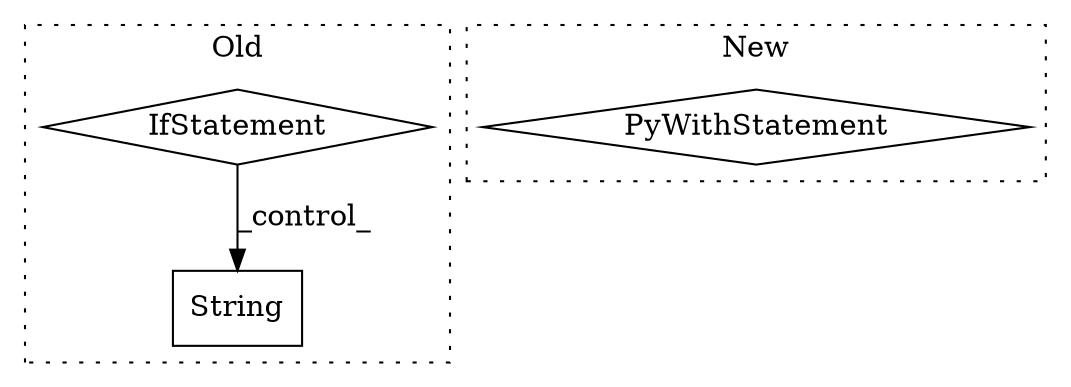 digraph G {
subgraph cluster0 {
1 [label="String" a="32" s="1756,1764" l="7,1" shape="box"];
3 [label="IfStatement" a="25" s="1823" l="20" shape="diamond"];
label = "Old";
style="dotted";
}
subgraph cluster1 {
2 [label="PyWithStatement" a="104" s="631,692" l="10,2" shape="diamond"];
label = "New";
style="dotted";
}
3 -> 1 [label="_control_"];
}